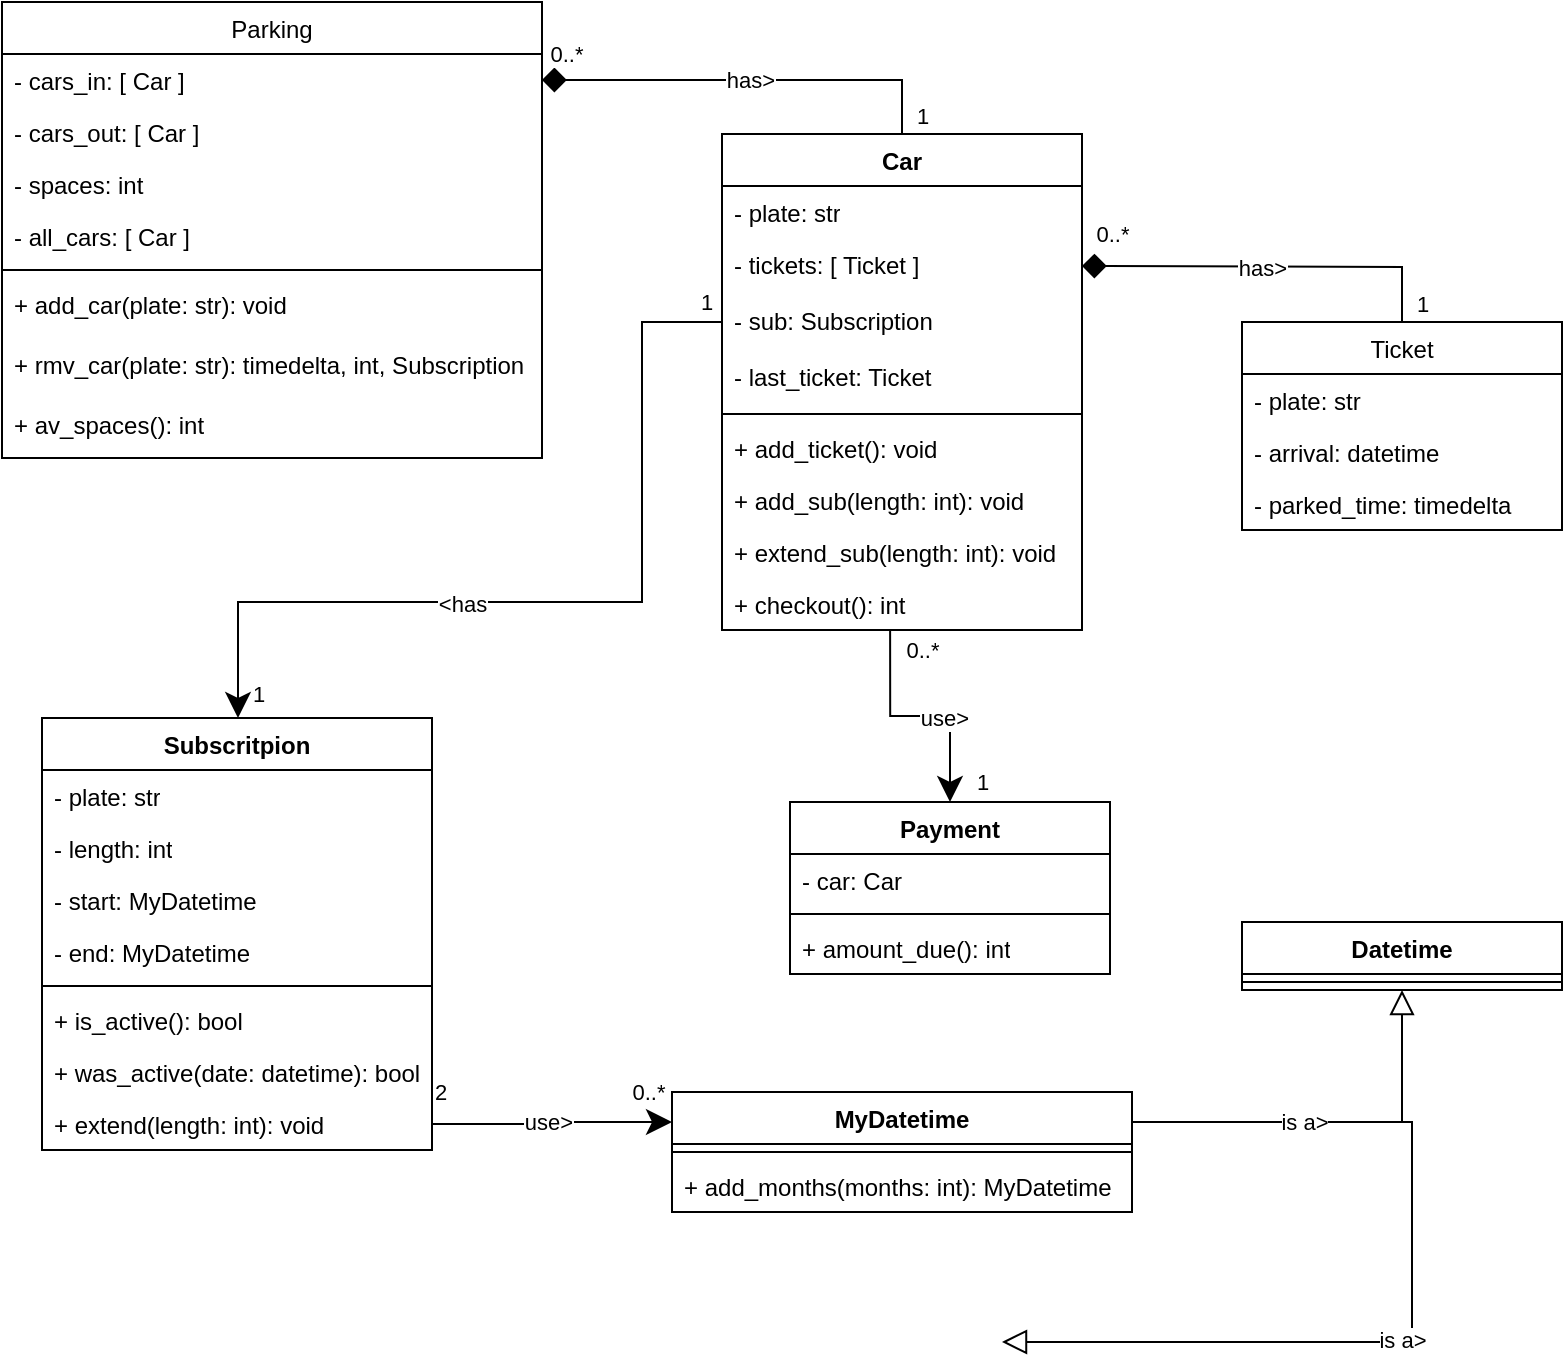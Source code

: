 <mxfile version="24.9.0">
  <diagram id="C5RBs43oDa-KdzZeNtuy" name="Page-1">
    <mxGraphModel dx="1167" dy="580" grid="1" gridSize="10" guides="1" tooltips="1" connect="1" arrows="1" fold="1" page="1" pageScale="1" pageWidth="827" pageHeight="1169" math="0" shadow="0">
      <root>
        <mxCell id="WIyWlLk6GJQsqaUBKTNV-0" />
        <mxCell id="WIyWlLk6GJQsqaUBKTNV-1" parent="WIyWlLk6GJQsqaUBKTNV-0" />
        <mxCell id="zkfFHV4jXpPFQw0GAbJ--0" value="Parking" style="swimlane;fontStyle=0;align=center;verticalAlign=top;childLayout=stackLayout;horizontal=1;startSize=26;horizontalStack=0;resizeParent=1;resizeLast=0;collapsible=1;marginBottom=0;rounded=0;shadow=0;strokeWidth=1;" parent="WIyWlLk6GJQsqaUBKTNV-1" vertex="1">
          <mxGeometry x="20" y="40" width="270" height="228" as="geometry">
            <mxRectangle x="230" y="140" width="160" height="26" as="alternateBounds" />
          </mxGeometry>
        </mxCell>
        <mxCell id="23XASB6e79NfMdi__7BA-9" value="- cars_in: [ Car ]" style="text;align=left;verticalAlign=top;spacingLeft=4;spacingRight=4;overflow=hidden;rotatable=0;points=[[0,0.5],[1,0.5]];portConstraint=eastwest;" parent="zkfFHV4jXpPFQw0GAbJ--0" vertex="1">
          <mxGeometry y="26" width="270" height="26" as="geometry" />
        </mxCell>
        <mxCell id="PCf_AglwnA0HUhG1XWx3-0" value="- cars_out: [ Car ]" style="text;align=left;verticalAlign=top;spacingLeft=4;spacingRight=4;overflow=hidden;rotatable=0;points=[[0,0.5],[1,0.5]];portConstraint=eastwest;" vertex="1" parent="zkfFHV4jXpPFQw0GAbJ--0">
          <mxGeometry y="52" width="270" height="26" as="geometry" />
        </mxCell>
        <mxCell id="QuLpqT2ll-RNqMUoVaFD-4" value="- spaces: int" style="text;align=left;verticalAlign=top;spacingLeft=4;spacingRight=4;overflow=hidden;rotatable=0;points=[[0,0.5],[1,0.5]];portConstraint=eastwest;" parent="zkfFHV4jXpPFQw0GAbJ--0" vertex="1">
          <mxGeometry y="78" width="270" height="26" as="geometry" />
        </mxCell>
        <mxCell id="PCf_AglwnA0HUhG1XWx3-1" value="- all_cars: [ Car ]" style="text;align=left;verticalAlign=top;spacingLeft=4;spacingRight=4;overflow=hidden;rotatable=0;points=[[0,0.5],[1,0.5]];portConstraint=eastwest;" vertex="1" parent="zkfFHV4jXpPFQw0GAbJ--0">
          <mxGeometry y="104" width="270" height="26" as="geometry" />
        </mxCell>
        <mxCell id="zkfFHV4jXpPFQw0GAbJ--4" value="" style="line;html=1;strokeWidth=1;align=left;verticalAlign=middle;spacingTop=-1;spacingLeft=3;spacingRight=3;rotatable=0;labelPosition=right;points=[];portConstraint=eastwest;" parent="zkfFHV4jXpPFQw0GAbJ--0" vertex="1">
          <mxGeometry y="130" width="270" height="8" as="geometry" />
        </mxCell>
        <mxCell id="23XASB6e79NfMdi__7BA-12" value="+ add_car(plate: str): void" style="text;align=left;verticalAlign=top;spacingLeft=4;spacingRight=4;overflow=hidden;rotatable=0;points=[[0,0.5],[1,0.5]];portConstraint=eastwest;" parent="zkfFHV4jXpPFQw0GAbJ--0" vertex="1">
          <mxGeometry y="138" width="270" height="30" as="geometry" />
        </mxCell>
        <mxCell id="23XASB6e79NfMdi__7BA-13" value="+ rmv_car(plate: str): timedelta, int, Subscription" style="text;align=left;verticalAlign=top;spacingLeft=4;spacingRight=4;overflow=hidden;rotatable=0;points=[[0,0.5],[1,0.5]];portConstraint=eastwest;" parent="zkfFHV4jXpPFQw0GAbJ--0" vertex="1">
          <mxGeometry y="168" width="270" height="30" as="geometry" />
        </mxCell>
        <mxCell id="BpYX6oJA004bFic-aD8Y-2" value="+ av_spaces(): int" style="text;align=left;verticalAlign=top;spacingLeft=4;spacingRight=4;overflow=hidden;rotatable=0;points=[[0,0.5],[1,0.5]];portConstraint=eastwest;" parent="zkfFHV4jXpPFQw0GAbJ--0" vertex="1">
          <mxGeometry y="198" width="270" height="30" as="geometry" />
        </mxCell>
        <mxCell id="BpYX6oJA004bFic-aD8Y-11" value="Ticket" style="swimlane;fontStyle=0;align=center;verticalAlign=top;childLayout=stackLayout;horizontal=1;startSize=26;horizontalStack=0;resizeParent=1;resizeLast=0;collapsible=1;marginBottom=0;rounded=0;shadow=0;strokeWidth=1;" parent="WIyWlLk6GJQsqaUBKTNV-1" vertex="1">
          <mxGeometry x="640" y="200" width="160" height="104" as="geometry">
            <mxRectangle x="230" y="140" width="160" height="26" as="alternateBounds" />
          </mxGeometry>
        </mxCell>
        <mxCell id="BpYX6oJA004bFic-aD8Y-13" value="- plate: str" style="text;align=left;verticalAlign=top;spacingLeft=4;spacingRight=4;overflow=hidden;rotatable=0;points=[[0,0.5],[1,0.5]];portConstraint=eastwest;" parent="BpYX6oJA004bFic-aD8Y-11" vertex="1">
          <mxGeometry y="26" width="160" height="26" as="geometry" />
        </mxCell>
        <mxCell id="BpYX6oJA004bFic-aD8Y-17" value="- arrival: datetime" style="text;align=left;verticalAlign=top;spacingLeft=4;spacingRight=4;overflow=hidden;rotatable=0;points=[[0,0.5],[1,0.5]];portConstraint=eastwest;" parent="BpYX6oJA004bFic-aD8Y-11" vertex="1">
          <mxGeometry y="52" width="160" height="26" as="geometry" />
        </mxCell>
        <mxCell id="PCf_AglwnA0HUhG1XWx3-3" value="- parked_time: timedelta" style="text;align=left;verticalAlign=top;spacingLeft=4;spacingRight=4;overflow=hidden;rotatable=0;points=[[0,0.5],[1,0.5]];portConstraint=eastwest;" vertex="1" parent="BpYX6oJA004bFic-aD8Y-11">
          <mxGeometry y="78" width="160" height="26" as="geometry" />
        </mxCell>
        <mxCell id="BpYX6oJA004bFic-aD8Y-18" value="has&amp;gt;" style="edgeStyle=orthogonalEdgeStyle;rounded=0;orthogonalLoop=1;jettySize=auto;html=1;exitX=1;exitY=0.5;exitDx=0;exitDy=0;startArrow=diamond;startFill=1;endArrow=none;endFill=0;entryX=0.5;entryY=0;entryDx=0;entryDy=0;startSize=10;" parent="WIyWlLk6GJQsqaUBKTNV-1" target="23XASB6e79NfMdi__7BA-0" edge="1" source="23XASB6e79NfMdi__7BA-9">
          <mxGeometry relative="1" as="geometry">
            <mxPoint x="250" y="119" as="sourcePoint" />
            <mxPoint x="370" y="119" as="targetPoint" />
          </mxGeometry>
        </mxCell>
        <mxCell id="PCf_AglwnA0HUhG1XWx3-28" value="0..*" style="edgeLabel;html=1;align=center;verticalAlign=middle;resizable=0;points=[];" vertex="1" connectable="0" parent="BpYX6oJA004bFic-aD8Y-18">
          <mxGeometry x="-0.89" relative="1" as="geometry">
            <mxPoint y="-13" as="offset" />
          </mxGeometry>
        </mxCell>
        <mxCell id="PCf_AglwnA0HUhG1XWx3-29" value="1" style="edgeLabel;html=1;align=center;verticalAlign=middle;resizable=0;points=[];" vertex="1" connectable="0" parent="BpYX6oJA004bFic-aD8Y-18">
          <mxGeometry x="0.912" y="-2" relative="1" as="geometry">
            <mxPoint x="12" as="offset" />
          </mxGeometry>
        </mxCell>
        <mxCell id="23XASB6e79NfMdi__7BA-0" value="Car" style="swimlane;fontStyle=1;align=center;verticalAlign=top;childLayout=stackLayout;horizontal=1;startSize=26;horizontalStack=0;resizeParent=1;resizeParentMax=0;resizeLast=0;collapsible=1;marginBottom=0;whiteSpace=wrap;html=1;" parent="WIyWlLk6GJQsqaUBKTNV-1" vertex="1">
          <mxGeometry x="380" y="106" width="180" height="248" as="geometry">
            <mxRectangle x="370" y="310" width="60" height="30" as="alternateBounds" />
          </mxGeometry>
        </mxCell>
        <mxCell id="23XASB6e79NfMdi__7BA-1" value="- plate: str" style="text;strokeColor=none;fillColor=none;align=left;verticalAlign=top;spacingLeft=4;spacingRight=4;overflow=hidden;rotatable=0;points=[[0,0.5],[1,0.5]];portConstraint=eastwest;whiteSpace=wrap;html=1;" parent="23XASB6e79NfMdi__7BA-0" vertex="1">
          <mxGeometry y="26" width="180" height="26" as="geometry" />
        </mxCell>
        <mxCell id="QuLpqT2ll-RNqMUoVaFD-1" value="- tickets: [ Ticket ]" style="text;strokeColor=none;fillColor=none;align=left;verticalAlign=top;spacingLeft=4;spacingRight=4;overflow=hidden;rotatable=0;points=[[0,0.5],[1,0.5]];portConstraint=eastwest;whiteSpace=wrap;html=1;" parent="23XASB6e79NfMdi__7BA-0" vertex="1">
          <mxGeometry y="52" width="180" height="28" as="geometry" />
        </mxCell>
        <mxCell id="PCf_AglwnA0HUhG1XWx3-4" value="- sub: Subscription" style="text;strokeColor=none;fillColor=none;align=left;verticalAlign=top;spacingLeft=4;spacingRight=4;overflow=hidden;rotatable=0;points=[[0,0.5],[1,0.5]];portConstraint=eastwest;whiteSpace=wrap;html=1;" vertex="1" parent="23XASB6e79NfMdi__7BA-0">
          <mxGeometry y="80" width="180" height="28" as="geometry" />
        </mxCell>
        <mxCell id="PCf_AglwnA0HUhG1XWx3-5" value="- last_ticket: Ticket" style="text;strokeColor=none;fillColor=none;align=left;verticalAlign=top;spacingLeft=4;spacingRight=4;overflow=hidden;rotatable=0;points=[[0,0.5],[1,0.5]];portConstraint=eastwest;whiteSpace=wrap;html=1;" vertex="1" parent="23XASB6e79NfMdi__7BA-0">
          <mxGeometry y="108" width="180" height="28" as="geometry" />
        </mxCell>
        <mxCell id="23XASB6e79NfMdi__7BA-2" value="" style="line;strokeWidth=1;fillColor=none;align=left;verticalAlign=middle;spacingTop=-1;spacingLeft=3;spacingRight=3;rotatable=0;labelPosition=right;points=[];portConstraint=eastwest;strokeColor=inherit;" parent="23XASB6e79NfMdi__7BA-0" vertex="1">
          <mxGeometry y="136" width="180" height="8" as="geometry" />
        </mxCell>
        <mxCell id="23XASB6e79NfMdi__7BA-3" value="+ add_ticket(): void" style="text;strokeColor=none;fillColor=none;align=left;verticalAlign=top;spacingLeft=4;spacingRight=4;overflow=hidden;rotatable=0;points=[[0,0.5],[1,0.5]];portConstraint=eastwest;whiteSpace=wrap;html=1;" parent="23XASB6e79NfMdi__7BA-0" vertex="1">
          <mxGeometry y="144" width="180" height="26" as="geometry" />
        </mxCell>
        <mxCell id="PCf_AglwnA0HUhG1XWx3-6" value="+ add_sub(length: int): void" style="text;strokeColor=none;fillColor=none;align=left;verticalAlign=top;spacingLeft=4;spacingRight=4;overflow=hidden;rotatable=0;points=[[0,0.5],[1,0.5]];portConstraint=eastwest;whiteSpace=wrap;html=1;" vertex="1" parent="23XASB6e79NfMdi__7BA-0">
          <mxGeometry y="170" width="180" height="26" as="geometry" />
        </mxCell>
        <mxCell id="PCf_AglwnA0HUhG1XWx3-7" value="+ extend_sub(length: int): void" style="text;strokeColor=none;fillColor=none;align=left;verticalAlign=top;spacingLeft=4;spacingRight=4;overflow=hidden;rotatable=0;points=[[0,0.5],[1,0.5]];portConstraint=eastwest;whiteSpace=wrap;html=1;" vertex="1" parent="23XASB6e79NfMdi__7BA-0">
          <mxGeometry y="196" width="180" height="26" as="geometry" />
        </mxCell>
        <mxCell id="PCf_AglwnA0HUhG1XWx3-8" value="+ checkout(): int" style="text;strokeColor=none;fillColor=none;align=left;verticalAlign=top;spacingLeft=4;spacingRight=4;overflow=hidden;rotatable=0;points=[[0,0.5],[1,0.5]];portConstraint=eastwest;whiteSpace=wrap;html=1;" vertex="1" parent="23XASB6e79NfMdi__7BA-0">
          <mxGeometry y="222" width="180" height="26" as="geometry" />
        </mxCell>
        <mxCell id="QuLpqT2ll-RNqMUoVaFD-2" style="edgeStyle=orthogonalEdgeStyle;rounded=0;orthogonalLoop=1;jettySize=auto;html=1;entryX=0.5;entryY=0;entryDx=0;entryDy=0;startArrow=diamond;startFill=1;endArrow=none;endFill=0;startSize=10;" parent="WIyWlLk6GJQsqaUBKTNV-1" target="BpYX6oJA004bFic-aD8Y-11" edge="1">
          <mxGeometry relative="1" as="geometry">
            <mxPoint x="560" y="172" as="sourcePoint" />
          </mxGeometry>
        </mxCell>
        <mxCell id="QuLpqT2ll-RNqMUoVaFD-3" value="has&amp;gt;" style="edgeLabel;html=1;align=center;verticalAlign=middle;resizable=0;points=[];" parent="QuLpqT2ll-RNqMUoVaFD-2" vertex="1" connectable="0">
          <mxGeometry x="0.379" y="2" relative="1" as="geometry">
            <mxPoint x="-40" y="2" as="offset" />
          </mxGeometry>
        </mxCell>
        <mxCell id="PCf_AglwnA0HUhG1XWx3-30" value="0..*" style="edgeLabel;html=1;align=center;verticalAlign=middle;resizable=0;points=[];" vertex="1" connectable="0" parent="QuLpqT2ll-RNqMUoVaFD-2">
          <mxGeometry x="-0.838" y="2" relative="1" as="geometry">
            <mxPoint y="-14" as="offset" />
          </mxGeometry>
        </mxCell>
        <mxCell id="PCf_AglwnA0HUhG1XWx3-31" value="1" style="edgeLabel;html=1;align=center;verticalAlign=middle;resizable=0;points=[];" vertex="1" connectable="0" parent="QuLpqT2ll-RNqMUoVaFD-2">
          <mxGeometry x="0.896" y="1" relative="1" as="geometry">
            <mxPoint x="9" as="offset" />
          </mxGeometry>
        </mxCell>
        <mxCell id="Z8KNgxtm6_7zxS4cLHkQ-0" value="Subscritpion" style="swimlane;fontStyle=1;align=center;verticalAlign=top;childLayout=stackLayout;horizontal=1;startSize=26;horizontalStack=0;resizeParent=1;resizeParentMax=0;resizeLast=0;collapsible=1;marginBottom=0;whiteSpace=wrap;html=1;" parent="WIyWlLk6GJQsqaUBKTNV-1" vertex="1">
          <mxGeometry x="40" y="398" width="195" height="216" as="geometry" />
        </mxCell>
        <mxCell id="Z8KNgxtm6_7zxS4cLHkQ-1" value="- plate: str" style="text;strokeColor=none;fillColor=none;align=left;verticalAlign=top;spacingLeft=4;spacingRight=4;overflow=hidden;rotatable=0;points=[[0,0.5],[1,0.5]];portConstraint=eastwest;whiteSpace=wrap;html=1;" parent="Z8KNgxtm6_7zxS4cLHkQ-0" vertex="1">
          <mxGeometry y="26" width="195" height="26" as="geometry" />
        </mxCell>
        <mxCell id="Z8KNgxtm6_7zxS4cLHkQ-5" value="- length: int" style="text;strokeColor=none;fillColor=none;align=left;verticalAlign=top;spacingLeft=4;spacingRight=4;overflow=hidden;rotatable=0;points=[[0,0.5],[1,0.5]];portConstraint=eastwest;whiteSpace=wrap;html=1;" parent="Z8KNgxtm6_7zxS4cLHkQ-0" vertex="1">
          <mxGeometry y="52" width="195" height="26" as="geometry" />
        </mxCell>
        <mxCell id="Z8KNgxtm6_7zxS4cLHkQ-4" value="- start: MyDatetime" style="text;strokeColor=none;fillColor=none;align=left;verticalAlign=top;spacingLeft=4;spacingRight=4;overflow=hidden;rotatable=0;points=[[0,0.5],[1,0.5]];portConstraint=eastwest;whiteSpace=wrap;html=1;" parent="Z8KNgxtm6_7zxS4cLHkQ-0" vertex="1">
          <mxGeometry y="78" width="195" height="26" as="geometry" />
        </mxCell>
        <mxCell id="PCf_AglwnA0HUhG1XWx3-18" value="- end: MyDatetime" style="text;strokeColor=none;fillColor=none;align=left;verticalAlign=top;spacingLeft=4;spacingRight=4;overflow=hidden;rotatable=0;points=[[0,0.5],[1,0.5]];portConstraint=eastwest;whiteSpace=wrap;html=1;" vertex="1" parent="Z8KNgxtm6_7zxS4cLHkQ-0">
          <mxGeometry y="104" width="195" height="26" as="geometry" />
        </mxCell>
        <mxCell id="Z8KNgxtm6_7zxS4cLHkQ-10" style="line;strokeWidth=1;fillColor=none;align=left;verticalAlign=middle;spacingTop=-1;spacingLeft=3;spacingRight=3;rotatable=0;labelPosition=right;points=[];portConstraint=eastwest;strokeColor=inherit;" parent="Z8KNgxtm6_7zxS4cLHkQ-0" vertex="1">
          <mxGeometry y="130" width="195" height="8" as="geometry" />
        </mxCell>
        <mxCell id="Z8KNgxtm6_7zxS4cLHkQ-12" value="+ is_active(): bool" style="text;strokeColor=none;fillColor=none;align=left;verticalAlign=top;spacingLeft=4;spacingRight=4;overflow=hidden;rotatable=0;points=[[0,0.5],[1,0.5]];portConstraint=eastwest;whiteSpace=wrap;html=1;" parent="Z8KNgxtm6_7zxS4cLHkQ-0" vertex="1">
          <mxGeometry y="138" width="195" height="26" as="geometry" />
        </mxCell>
        <mxCell id="PCf_AglwnA0HUhG1XWx3-19" value="+ was_active(date: datetime): bool" style="text;strokeColor=none;fillColor=none;align=left;verticalAlign=top;spacingLeft=4;spacingRight=4;overflow=hidden;rotatable=0;points=[[0,0.5],[1,0.5]];portConstraint=eastwest;whiteSpace=wrap;html=1;" vertex="1" parent="Z8KNgxtm6_7zxS4cLHkQ-0">
          <mxGeometry y="164" width="195" height="26" as="geometry" />
        </mxCell>
        <mxCell id="PCf_AglwnA0HUhG1XWx3-20" value="+ extend(length: int): void" style="text;strokeColor=none;fillColor=none;align=left;verticalAlign=top;spacingLeft=4;spacingRight=4;overflow=hidden;rotatable=0;points=[[0,0.5],[1,0.5]];portConstraint=eastwest;whiteSpace=wrap;html=1;" vertex="1" parent="Z8KNgxtm6_7zxS4cLHkQ-0">
          <mxGeometry y="190" width="195" height="26" as="geometry" />
        </mxCell>
        <mxCell id="Z8KNgxtm6_7zxS4cLHkQ-6" value="Payment" style="swimlane;fontStyle=1;align=center;verticalAlign=top;childLayout=stackLayout;horizontal=1;startSize=26;horizontalStack=0;resizeParent=1;resizeParentMax=0;resizeLast=0;collapsible=1;marginBottom=0;whiteSpace=wrap;html=1;" parent="WIyWlLk6GJQsqaUBKTNV-1" vertex="1">
          <mxGeometry x="414" y="440" width="160" height="86" as="geometry" />
        </mxCell>
        <mxCell id="Z8KNgxtm6_7zxS4cLHkQ-7" value="- car: Car" style="text;strokeColor=none;fillColor=none;align=left;verticalAlign=top;spacingLeft=4;spacingRight=4;overflow=hidden;rotatable=0;points=[[0,0.5],[1,0.5]];portConstraint=eastwest;whiteSpace=wrap;html=1;" parent="Z8KNgxtm6_7zxS4cLHkQ-6" vertex="1">
          <mxGeometry y="26" width="160" height="26" as="geometry" />
        </mxCell>
        <mxCell id="Z8KNgxtm6_7zxS4cLHkQ-8" value="" style="line;strokeWidth=1;fillColor=none;align=left;verticalAlign=middle;spacingTop=-1;spacingLeft=3;spacingRight=3;rotatable=0;labelPosition=right;points=[];portConstraint=eastwest;strokeColor=inherit;" parent="Z8KNgxtm6_7zxS4cLHkQ-6" vertex="1">
          <mxGeometry y="52" width="160" height="8" as="geometry" />
        </mxCell>
        <mxCell id="Z8KNgxtm6_7zxS4cLHkQ-9" value="+ amount_due(): int" style="text;strokeColor=none;fillColor=none;align=left;verticalAlign=top;spacingLeft=4;spacingRight=4;overflow=hidden;rotatable=0;points=[[0,0.5],[1,0.5]];portConstraint=eastwest;whiteSpace=wrap;html=1;" parent="Z8KNgxtm6_7zxS4cLHkQ-6" vertex="1">
          <mxGeometry y="60" width="160" height="26" as="geometry" />
        </mxCell>
        <mxCell id="PCf_AglwnA0HUhG1XWx3-22" style="edgeStyle=orthogonalEdgeStyle;rounded=0;orthogonalLoop=1;jettySize=auto;html=1;exitX=1;exitY=0.25;exitDx=0;exitDy=0;endArrow=block;endFill=0;endSize=10;entryX=0.528;entryY=1.103;entryDx=0;entryDy=0;entryPerimeter=0;" edge="1" parent="WIyWlLk6GJQsqaUBKTNV-1" source="PCf_AglwnA0HUhG1XWx3-10" target="PCf_AglwnA0HUhG1XWx3-17">
          <mxGeometry relative="1" as="geometry">
            <mxPoint x="520" y="710" as="targetPoint" />
            <Array as="points">
              <mxPoint x="725" y="600" />
            </Array>
          </mxGeometry>
        </mxCell>
        <mxCell id="PCf_AglwnA0HUhG1XWx3-23" value="is a&amp;gt;" style="edgeLabel;html=1;align=center;verticalAlign=middle;resizable=0;points=[];" vertex="1" connectable="0" parent="PCf_AglwnA0HUhG1XWx3-22">
          <mxGeometry x="0.122" y="-1" relative="1" as="geometry">
            <mxPoint as="offset" />
          </mxGeometry>
        </mxCell>
        <mxCell id="PCf_AglwnA0HUhG1XWx3-43" style="edgeStyle=orthogonalEdgeStyle;rounded=0;orthogonalLoop=1;jettySize=auto;html=1;exitX=1;exitY=0.25;exitDx=0;exitDy=0;entryX=0.5;entryY=1;entryDx=0;entryDy=0;endArrow=block;endFill=0;endSize=10;" edge="1" parent="WIyWlLk6GJQsqaUBKTNV-1" source="PCf_AglwnA0HUhG1XWx3-10" target="PCf_AglwnA0HUhG1XWx3-14">
          <mxGeometry relative="1" as="geometry" />
        </mxCell>
        <mxCell id="PCf_AglwnA0HUhG1XWx3-44" value="is a&amp;gt;" style="edgeLabel;html=1;align=center;verticalAlign=middle;resizable=0;points=[];" vertex="1" connectable="0" parent="PCf_AglwnA0HUhG1XWx3-43">
          <mxGeometry x="-0.142" relative="1" as="geometry">
            <mxPoint as="offset" />
          </mxGeometry>
        </mxCell>
        <mxCell id="PCf_AglwnA0HUhG1XWx3-10" value="MyDatetime" style="swimlane;fontStyle=1;align=center;verticalAlign=top;childLayout=stackLayout;horizontal=1;startSize=26;horizontalStack=0;resizeParent=1;resizeParentMax=0;resizeLast=0;collapsible=1;marginBottom=0;whiteSpace=wrap;html=1;" vertex="1" parent="WIyWlLk6GJQsqaUBKTNV-1">
          <mxGeometry x="355" y="585" width="230" height="60" as="geometry" />
        </mxCell>
        <mxCell id="PCf_AglwnA0HUhG1XWx3-12" value="" style="line;strokeWidth=1;fillColor=none;align=left;verticalAlign=middle;spacingTop=-1;spacingLeft=3;spacingRight=3;rotatable=0;labelPosition=right;points=[];portConstraint=eastwest;strokeColor=inherit;" vertex="1" parent="PCf_AglwnA0HUhG1XWx3-10">
          <mxGeometry y="26" width="230" height="8" as="geometry" />
        </mxCell>
        <mxCell id="PCf_AglwnA0HUhG1XWx3-13" value="+ add_months(months: int): MyDatetime" style="text;strokeColor=none;fillColor=none;align=left;verticalAlign=top;spacingLeft=4;spacingRight=4;overflow=hidden;rotatable=0;points=[[0,0.5],[1,0.5]];portConstraint=eastwest;whiteSpace=wrap;html=1;" vertex="1" parent="PCf_AglwnA0HUhG1XWx3-10">
          <mxGeometry y="34" width="230" height="26" as="geometry" />
        </mxCell>
        <mxCell id="PCf_AglwnA0HUhG1XWx3-14" value="Datetime" style="swimlane;fontStyle=1;align=center;verticalAlign=top;childLayout=stackLayout;horizontal=1;startSize=26;horizontalStack=0;resizeParent=1;resizeParentMax=0;resizeLast=0;collapsible=1;marginBottom=0;whiteSpace=wrap;html=1;" vertex="1" parent="WIyWlLk6GJQsqaUBKTNV-1">
          <mxGeometry x="640" y="500" width="160" height="34" as="geometry" />
        </mxCell>
        <mxCell id="PCf_AglwnA0HUhG1XWx3-16" value="" style="line;strokeWidth=1;fillColor=none;align=left;verticalAlign=middle;spacingTop=-1;spacingLeft=3;spacingRight=3;rotatable=0;labelPosition=right;points=[];portConstraint=eastwest;strokeColor=inherit;" vertex="1" parent="PCf_AglwnA0HUhG1XWx3-14">
          <mxGeometry y="26" width="160" height="8" as="geometry" />
        </mxCell>
        <mxCell id="PCf_AglwnA0HUhG1XWx3-24" style="edgeStyle=orthogonalEdgeStyle;rounded=0;orthogonalLoop=1;jettySize=auto;html=1;exitX=1;exitY=0.5;exitDx=0;exitDy=0;entryX=0;entryY=0.25;entryDx=0;entryDy=0;endSize=10;" edge="1" parent="WIyWlLk6GJQsqaUBKTNV-1" source="PCf_AglwnA0HUhG1XWx3-20" target="PCf_AglwnA0HUhG1XWx3-10">
          <mxGeometry relative="1" as="geometry" />
        </mxCell>
        <mxCell id="PCf_AglwnA0HUhG1XWx3-25" value="use&amp;gt;" style="edgeLabel;html=1;align=center;verticalAlign=middle;resizable=0;points=[];" vertex="1" connectable="0" parent="PCf_AglwnA0HUhG1XWx3-24">
          <mxGeometry x="-0.052" y="3" relative="1" as="geometry">
            <mxPoint y="2" as="offset" />
          </mxGeometry>
        </mxCell>
        <mxCell id="PCf_AglwnA0HUhG1XWx3-26" value="0..*" style="edgeLabel;html=1;align=center;verticalAlign=middle;resizable=0;points=[];" vertex="1" connectable="0" parent="PCf_AglwnA0HUhG1XWx3-24">
          <mxGeometry x="0.803" relative="1" as="geometry">
            <mxPoint y="-15" as="offset" />
          </mxGeometry>
        </mxCell>
        <mxCell id="PCf_AglwnA0HUhG1XWx3-27" value="2" style="edgeLabel;html=1;align=center;verticalAlign=middle;resizable=0;points=[];" vertex="1" connectable="0" parent="PCf_AglwnA0HUhG1XWx3-24">
          <mxGeometry x="-0.898" y="2" relative="1" as="geometry">
            <mxPoint x="-2" y="-14" as="offset" />
          </mxGeometry>
        </mxCell>
        <mxCell id="PCf_AglwnA0HUhG1XWx3-35" style="edgeStyle=orthogonalEdgeStyle;rounded=0;orthogonalLoop=1;jettySize=auto;html=1;exitX=0;exitY=0.5;exitDx=0;exitDy=0;endSize=10;" edge="1" parent="WIyWlLk6GJQsqaUBKTNV-1" source="PCf_AglwnA0HUhG1XWx3-4">
          <mxGeometry relative="1" as="geometry">
            <mxPoint x="138" y="398" as="targetPoint" />
            <Array as="points">
              <mxPoint x="340" y="200" />
              <mxPoint x="340" y="340" />
              <mxPoint x="138" y="340" />
            </Array>
          </mxGeometry>
        </mxCell>
        <mxCell id="PCf_AglwnA0HUhG1XWx3-36" value="&amp;lt;has" style="edgeLabel;html=1;align=center;verticalAlign=middle;resizable=0;points=[];" vertex="1" connectable="0" parent="PCf_AglwnA0HUhG1XWx3-35">
          <mxGeometry x="0.224" y="1" relative="1" as="geometry">
            <mxPoint x="-1" as="offset" />
          </mxGeometry>
        </mxCell>
        <mxCell id="PCf_AglwnA0HUhG1XWx3-37" value="1" style="edgeLabel;html=1;align=center;verticalAlign=middle;resizable=0;points=[];" vertex="1" connectable="0" parent="PCf_AglwnA0HUhG1XWx3-35">
          <mxGeometry x="-0.938" y="1" relative="1" as="geometry">
            <mxPoint x="5" y="-11" as="offset" />
          </mxGeometry>
        </mxCell>
        <mxCell id="PCf_AglwnA0HUhG1XWx3-38" value="1" style="edgeLabel;html=1;align=center;verticalAlign=middle;resizable=0;points=[];" vertex="1" connectable="0" parent="PCf_AglwnA0HUhG1XWx3-35">
          <mxGeometry x="0.945" y="-1" relative="1" as="geometry">
            <mxPoint x="11" as="offset" />
          </mxGeometry>
        </mxCell>
        <mxCell id="PCf_AglwnA0HUhG1XWx3-39" style="edgeStyle=orthogonalEdgeStyle;rounded=0;orthogonalLoop=1;jettySize=auto;html=1;exitX=0.5;exitY=0;exitDx=0;exitDy=0;entryX=0.467;entryY=1.012;entryDx=0;entryDy=0;entryPerimeter=0;endArrow=none;endFill=0;startArrow=classic;startFill=1;startSize=10;" edge="1" parent="WIyWlLk6GJQsqaUBKTNV-1" source="Z8KNgxtm6_7zxS4cLHkQ-6" target="PCf_AglwnA0HUhG1XWx3-8">
          <mxGeometry relative="1" as="geometry" />
        </mxCell>
        <mxCell id="PCf_AglwnA0HUhG1XWx3-40" value="use&amp;gt;" style="edgeLabel;html=1;align=center;verticalAlign=middle;resizable=0;points=[];" vertex="1" connectable="0" parent="PCf_AglwnA0HUhG1XWx3-39">
          <mxGeometry x="-0.2" y="1" relative="1" as="geometry">
            <mxPoint as="offset" />
          </mxGeometry>
        </mxCell>
        <mxCell id="PCf_AglwnA0HUhG1XWx3-41" value="0..*" style="edgeLabel;html=1;align=center;verticalAlign=middle;resizable=0;points=[];" vertex="1" connectable="0" parent="PCf_AglwnA0HUhG1XWx3-39">
          <mxGeometry x="0.643" y="-1" relative="1" as="geometry">
            <mxPoint x="15" y="-11" as="offset" />
          </mxGeometry>
        </mxCell>
        <mxCell id="PCf_AglwnA0HUhG1XWx3-42" value="1" style="edgeLabel;html=1;align=center;verticalAlign=middle;resizable=0;points=[];" vertex="1" connectable="0" parent="PCf_AglwnA0HUhG1XWx3-39">
          <mxGeometry x="-0.723" y="-2" relative="1" as="geometry">
            <mxPoint x="14" y="6" as="offset" />
          </mxGeometry>
        </mxCell>
      </root>
    </mxGraphModel>
  </diagram>
</mxfile>
